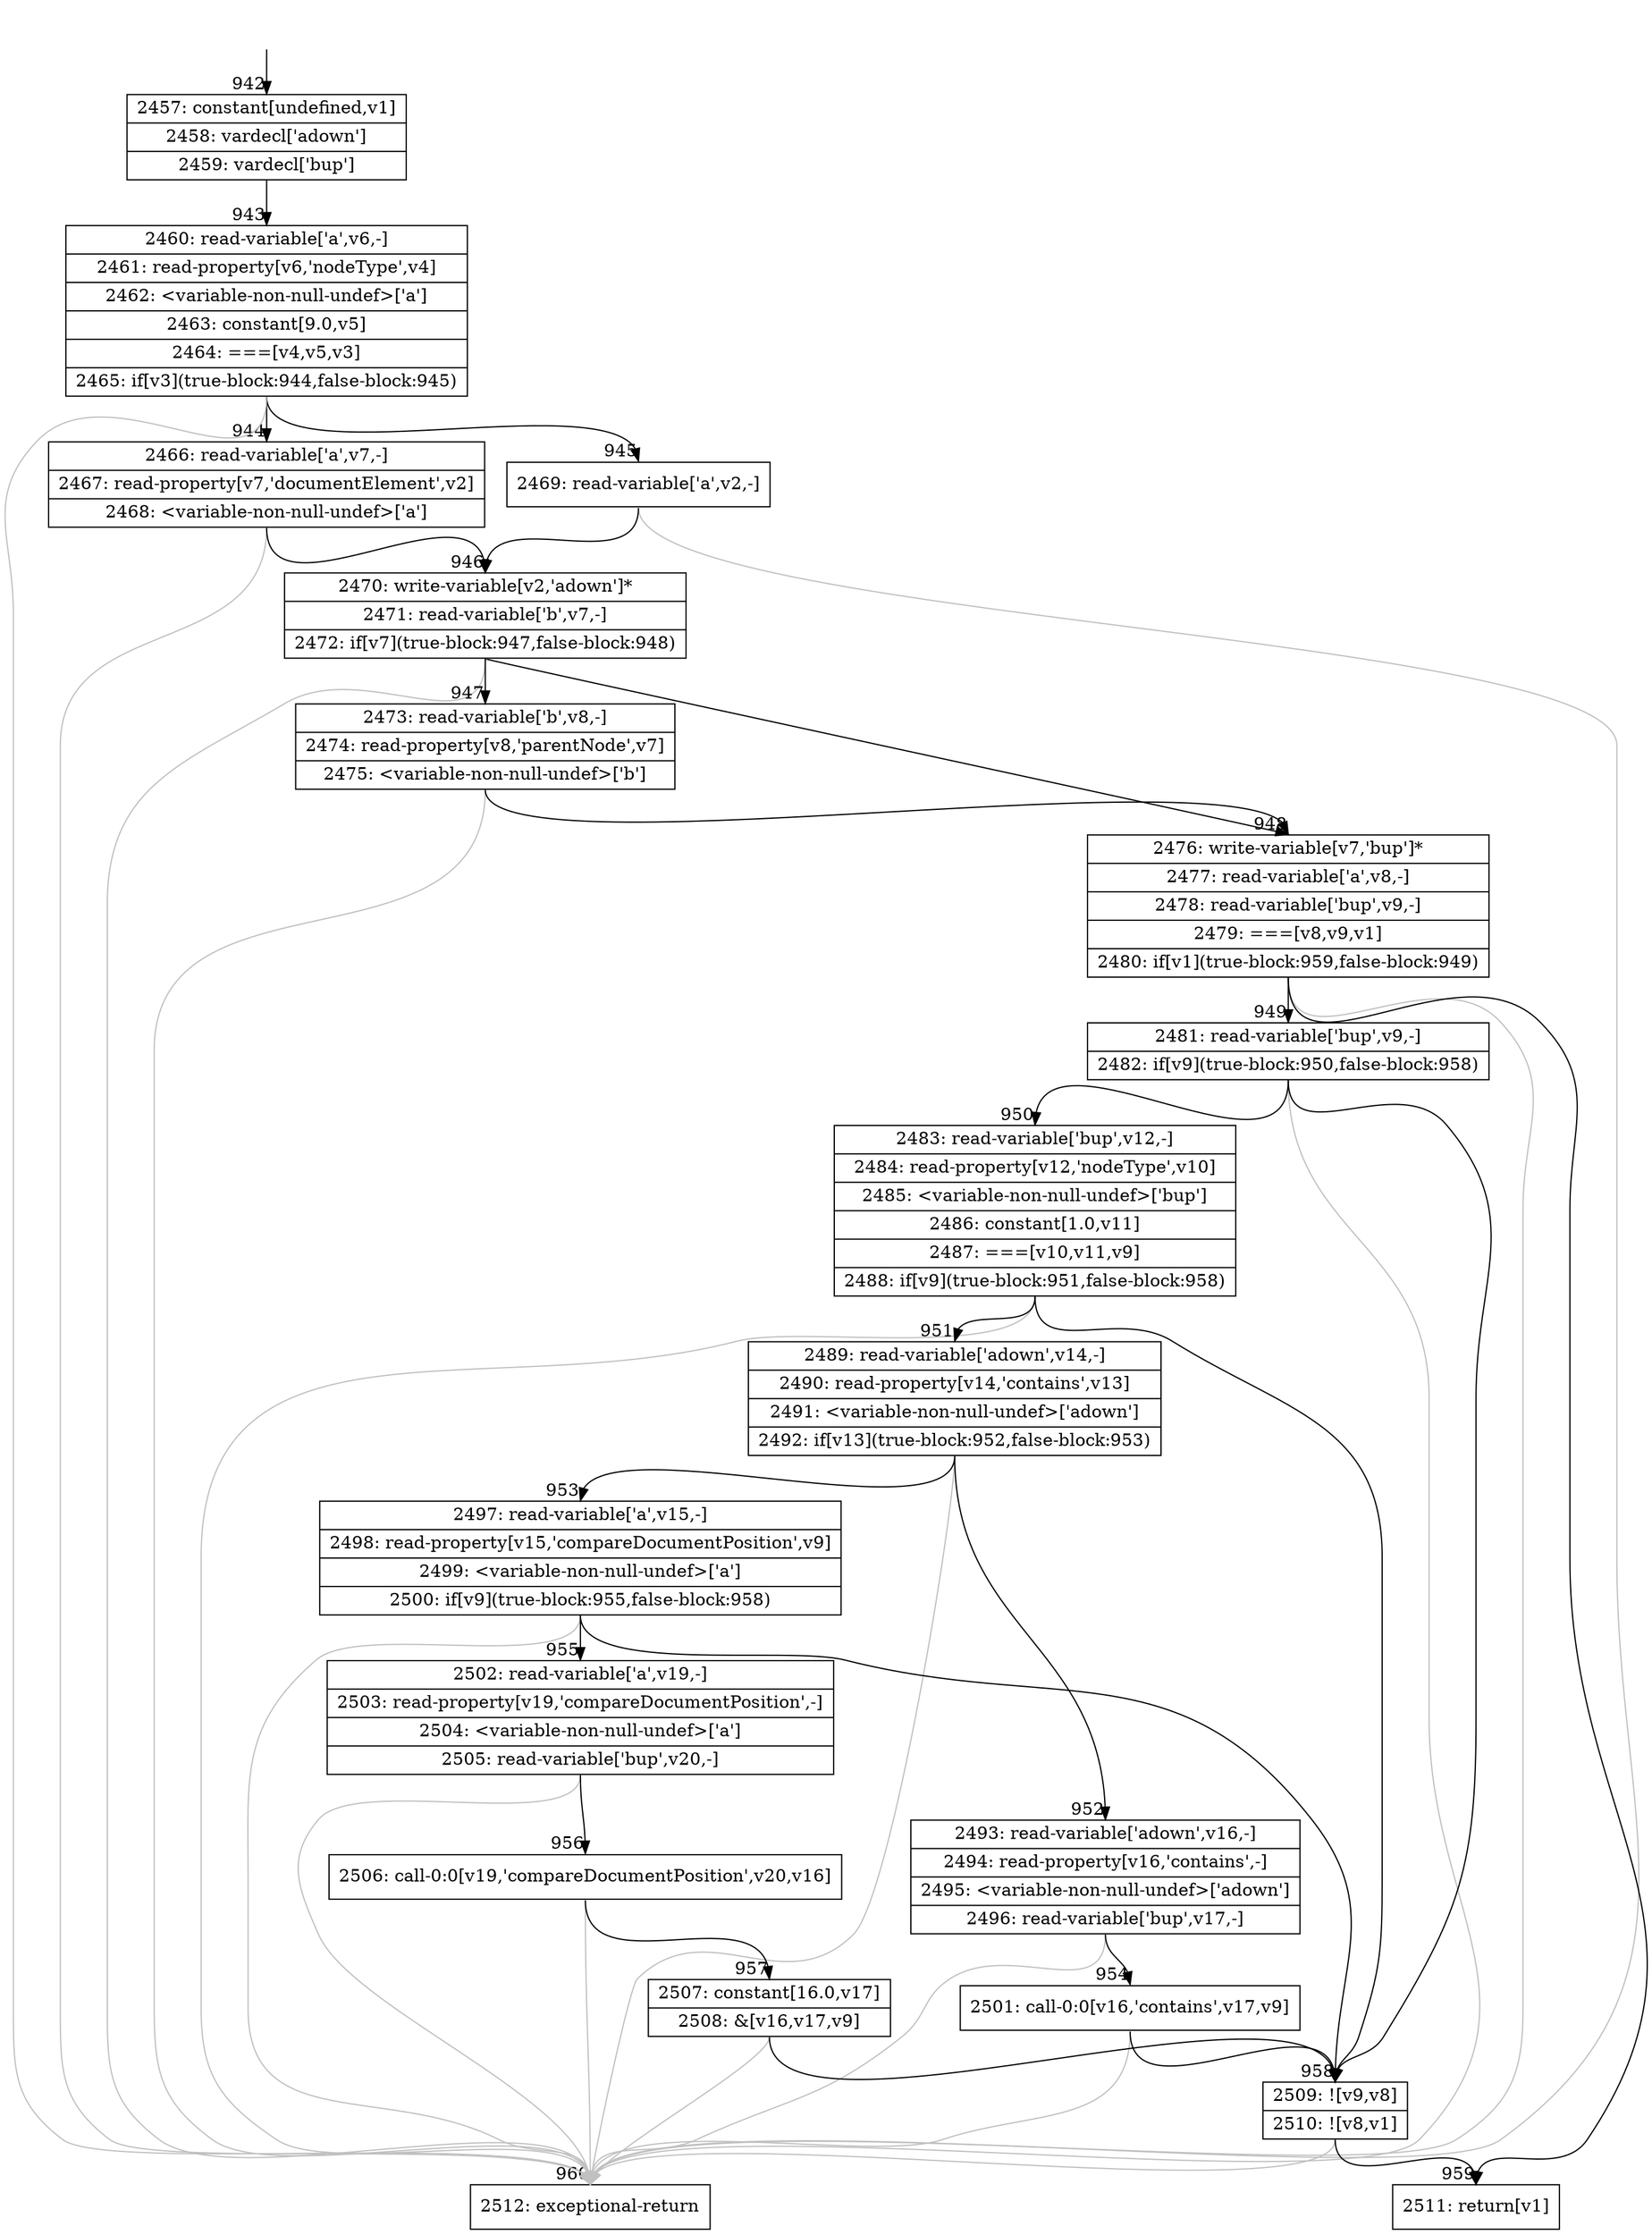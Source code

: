 digraph {
rankdir="TD"
BB_entry81[shape=none,label=""];
BB_entry81 -> BB942 [tailport=s, headport=n, headlabel="    942"]
BB942 [shape=record label="{2457: constant[undefined,v1]|2458: vardecl['adown']|2459: vardecl['bup']}" ] 
BB942 -> BB943 [tailport=s, headport=n, headlabel="      943"]
BB943 [shape=record label="{2460: read-variable['a',v6,-]|2461: read-property[v6,'nodeType',v4]|2462: \<variable-non-null-undef\>['a']|2463: constant[9.0,v5]|2464: ===[v4,v5,v3]|2465: if[v3](true-block:944,false-block:945)}" ] 
BB943 -> BB944 [tailport=s, headport=n, headlabel="      944"]
BB943 -> BB945 [tailport=s, headport=n, headlabel="      945"]
BB943 -> BB960 [tailport=s, headport=n, color=gray, headlabel="      960"]
BB944 [shape=record label="{2466: read-variable['a',v7,-]|2467: read-property[v7,'documentElement',v2]|2468: \<variable-non-null-undef\>['a']}" ] 
BB944 -> BB946 [tailport=s, headport=n, headlabel="      946"]
BB944 -> BB960 [tailport=s, headport=n, color=gray]
BB945 [shape=record label="{2469: read-variable['a',v2,-]}" ] 
BB945 -> BB946 [tailport=s, headport=n]
BB945 -> BB960 [tailport=s, headport=n, color=gray]
BB946 [shape=record label="{2470: write-variable[v2,'adown']*|2471: read-variable['b',v7,-]|2472: if[v7](true-block:947,false-block:948)}" ] 
BB946 -> BB948 [tailport=s, headport=n, headlabel="      948"]
BB946 -> BB947 [tailport=s, headport=n, headlabel="      947"]
BB946 -> BB960 [tailport=s, headport=n, color=gray]
BB947 [shape=record label="{2473: read-variable['b',v8,-]|2474: read-property[v8,'parentNode',v7]|2475: \<variable-non-null-undef\>['b']}" ] 
BB947 -> BB948 [tailport=s, headport=n]
BB947 -> BB960 [tailport=s, headport=n, color=gray]
BB948 [shape=record label="{2476: write-variable[v7,'bup']*|2477: read-variable['a',v8,-]|2478: read-variable['bup',v9,-]|2479: ===[v8,v9,v1]|2480: if[v1](true-block:959,false-block:949)}" ] 
BB948 -> BB959 [tailport=s, headport=n, headlabel="      959"]
BB948 -> BB949 [tailport=s, headport=n, headlabel="      949"]
BB948 -> BB960 [tailport=s, headport=n, color=gray]
BB949 [shape=record label="{2481: read-variable['bup',v9,-]|2482: if[v9](true-block:950,false-block:958)}" ] 
BB949 -> BB958 [tailport=s, headport=n, headlabel="      958"]
BB949 -> BB950 [tailport=s, headport=n, headlabel="      950"]
BB949 -> BB960 [tailport=s, headport=n, color=gray]
BB950 [shape=record label="{2483: read-variable['bup',v12,-]|2484: read-property[v12,'nodeType',v10]|2485: \<variable-non-null-undef\>['bup']|2486: constant[1.0,v11]|2487: ===[v10,v11,v9]|2488: if[v9](true-block:951,false-block:958)}" ] 
BB950 -> BB958 [tailport=s, headport=n]
BB950 -> BB951 [tailport=s, headport=n, headlabel="      951"]
BB950 -> BB960 [tailport=s, headport=n, color=gray]
BB951 [shape=record label="{2489: read-variable['adown',v14,-]|2490: read-property[v14,'contains',v13]|2491: \<variable-non-null-undef\>['adown']|2492: if[v13](true-block:952,false-block:953)}" ] 
BB951 -> BB952 [tailport=s, headport=n, headlabel="      952"]
BB951 -> BB953 [tailport=s, headport=n, headlabel="      953"]
BB951 -> BB960 [tailport=s, headport=n, color=gray]
BB952 [shape=record label="{2493: read-variable['adown',v16,-]|2494: read-property[v16,'contains',-]|2495: \<variable-non-null-undef\>['adown']|2496: read-variable['bup',v17,-]}" ] 
BB952 -> BB954 [tailport=s, headport=n, headlabel="      954"]
BB952 -> BB960 [tailport=s, headport=n, color=gray]
BB953 [shape=record label="{2497: read-variable['a',v15,-]|2498: read-property[v15,'compareDocumentPosition',v9]|2499: \<variable-non-null-undef\>['a']|2500: if[v9](true-block:955,false-block:958)}" ] 
BB953 -> BB958 [tailport=s, headport=n]
BB953 -> BB955 [tailport=s, headport=n, headlabel="      955"]
BB953 -> BB960 [tailport=s, headport=n, color=gray]
BB954 [shape=record label="{2501: call-0:0[v16,'contains',v17,v9]}" ] 
BB954 -> BB958 [tailport=s, headport=n]
BB954 -> BB960 [tailport=s, headport=n, color=gray]
BB955 [shape=record label="{2502: read-variable['a',v19,-]|2503: read-property[v19,'compareDocumentPosition',-]|2504: \<variable-non-null-undef\>['a']|2505: read-variable['bup',v20,-]}" ] 
BB955 -> BB956 [tailport=s, headport=n, headlabel="      956"]
BB955 -> BB960 [tailport=s, headport=n, color=gray]
BB956 [shape=record label="{2506: call-0:0[v19,'compareDocumentPosition',v20,v16]}" ] 
BB956 -> BB957 [tailport=s, headport=n, headlabel="      957"]
BB956 -> BB960 [tailport=s, headport=n, color=gray]
BB957 [shape=record label="{2507: constant[16.0,v17]|2508: &[v16,v17,v9]}" ] 
BB957 -> BB958 [tailport=s, headport=n]
BB957 -> BB960 [tailport=s, headport=n, color=gray]
BB958 [shape=record label="{2509: ![v9,v8]|2510: ![v8,v1]}" ] 
BB958 -> BB959 [tailport=s, headport=n]
BB958 -> BB960 [tailport=s, headport=n, color=gray]
BB959 [shape=record label="{2511: return[v1]}" ] 
BB960 [shape=record label="{2512: exceptional-return}" ] 
}

